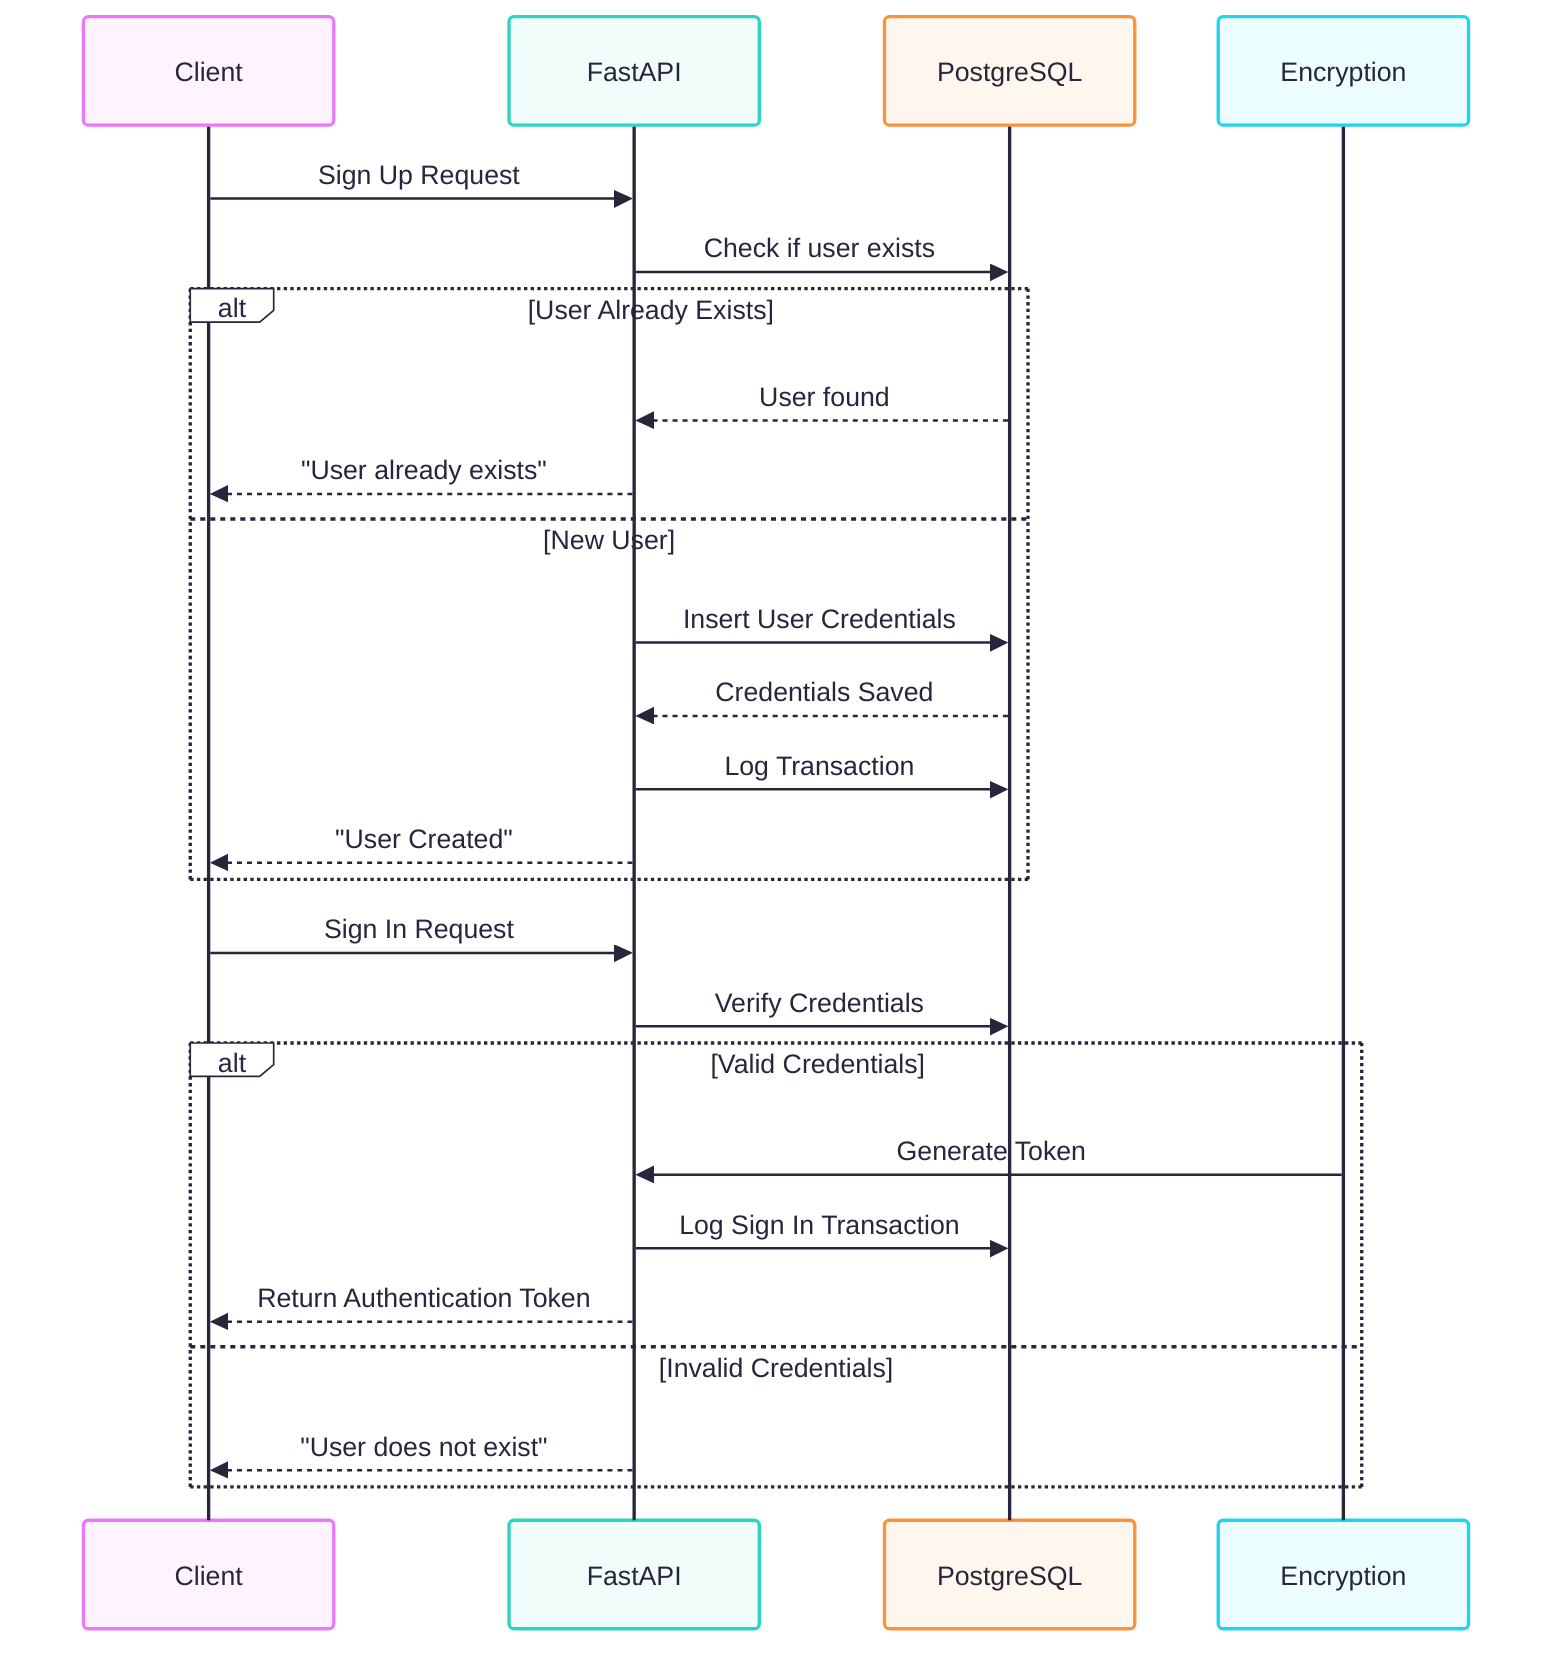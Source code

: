 ---
config:
  theme: redux-color
---
sequenceDiagram
    participant Client
    participant FastAPI
    participant PostgreSQL
    participant Encryption

    Client->>FastAPI: Sign Up Request
    FastAPI->>PostgreSQL: Check if user exists
    alt User Already Exists
        PostgreSQL-->>FastAPI: User found
        FastAPI-->>Client: "User already exists"
    else New User
        FastAPI->>PostgreSQL: Insert User Credentials
        PostgreSQL-->>FastAPI: Credentials Saved
        FastAPI->>PostgreSQL: Log Transaction
        FastAPI-->>Client: "User Created"
    end

    Client->>FastAPI: Sign In Request
    FastAPI->>PostgreSQL: Verify Credentials
    alt Valid Credentials
        Encryption->>FastAPI: Generate Token
        FastAPI->>PostgreSQL: Log Sign In Transaction
        FastAPI-->>Client: Return Authentication Token
    else Invalid Credentials
        FastAPI-->>Client: "User does not exist"
    end